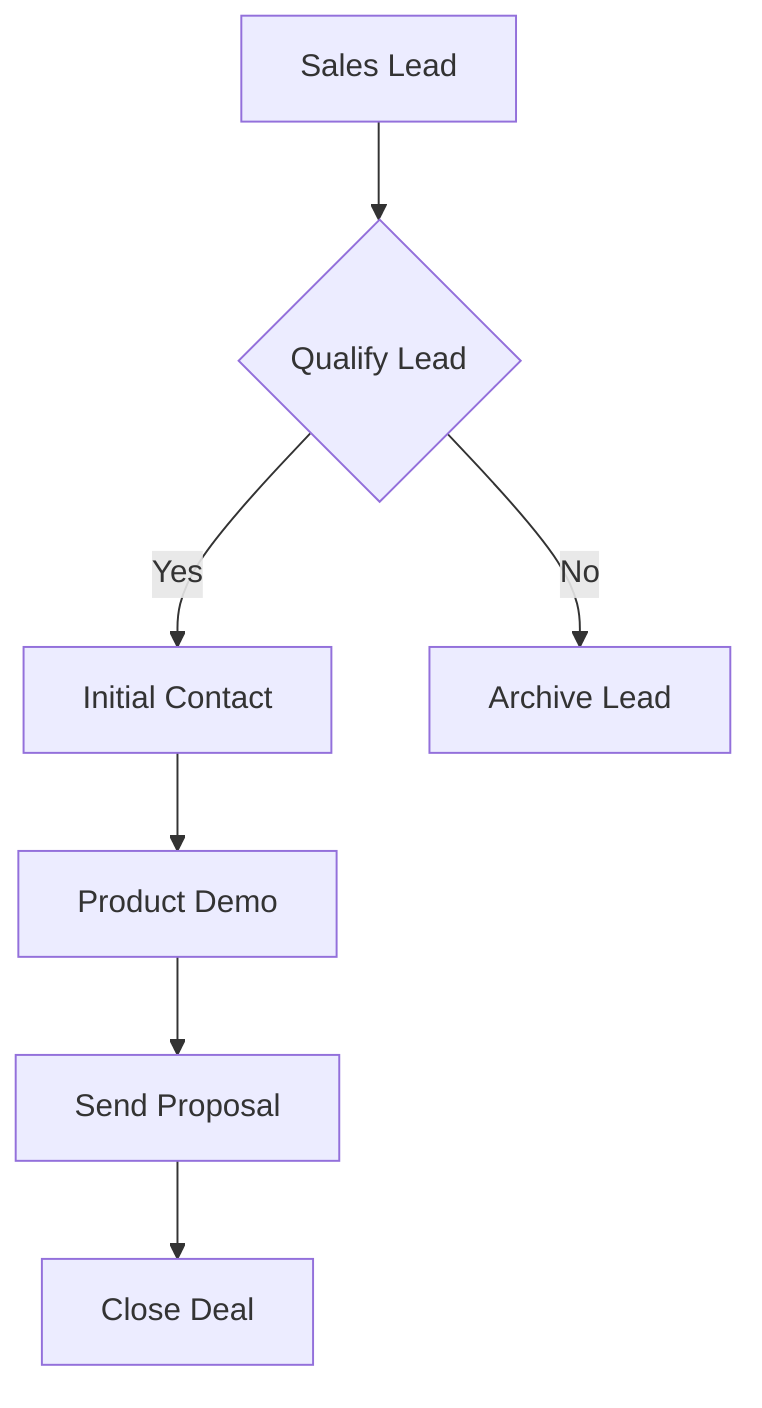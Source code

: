 flowchart TD
    Lead[Sales Lead] --> Qualify{Qualify Lead}
    Qualify -->|Yes| Contact[Initial Contact]
    Qualify -->|No| Archive[Archive Lead]
    Contact --> Demo[Product Demo]
    Demo --> Proposal[Send Proposal]
    Proposal --> Close[Close Deal]